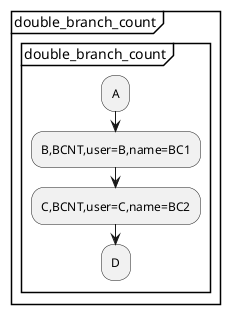 @startuml
    partition "double_branch_count" {
        group "double_branch_count"
            :A;
            :B,BCNT,user=B,name=BC1;
            :C,BCNT,user=C,name=BC2;
            :D;
        end group
    }
@enduml